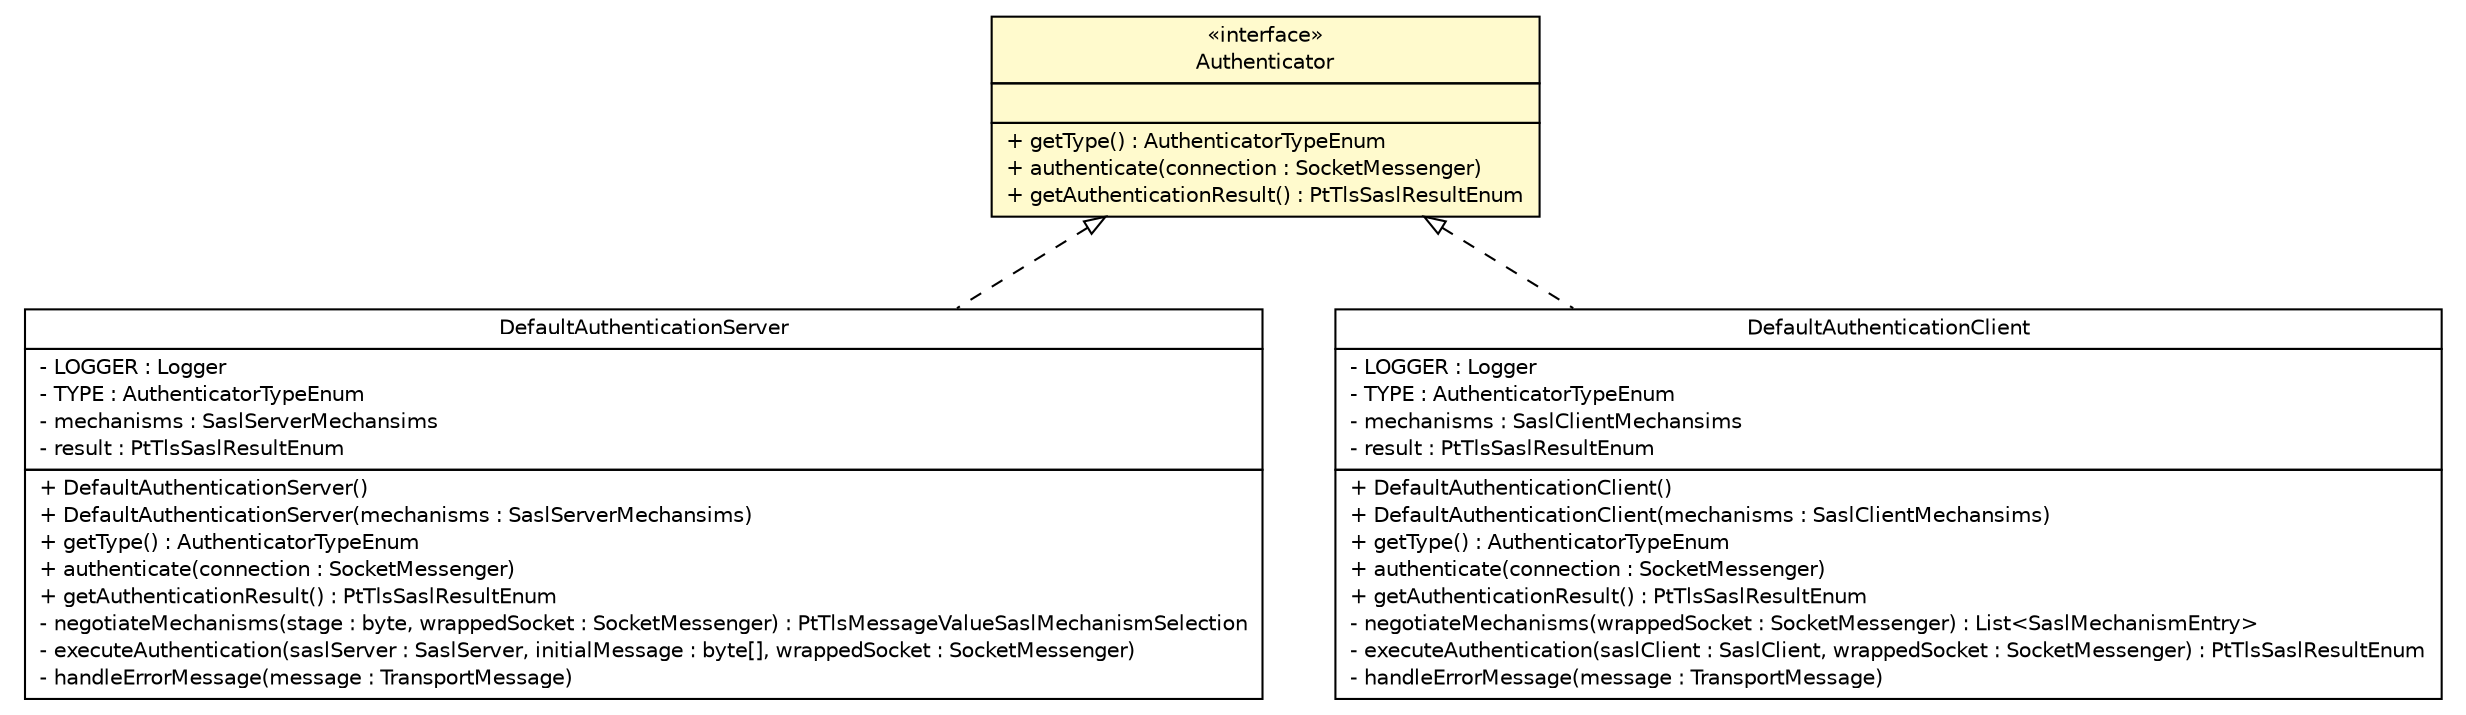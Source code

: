 #!/usr/local/bin/dot
#
# Class diagram 
# Generated by UMLGraph version R5_6 (http://www.umlgraph.org/)
#

digraph G {
	edge [fontname="Helvetica",fontsize=10,labelfontname="Helvetica",labelfontsize=10];
	node [fontname="Helvetica",fontsize=10,shape=plaintext];
	nodesep=0.25;
	ranksep=0.5;
	// org.ietf.nea.pt.socket.Authenticator
	c230 [label=<<table title="org.ietf.nea.pt.socket.Authenticator" border="0" cellborder="1" cellspacing="0" cellpadding="2" port="p" bgcolor="lemonChiffon" href="./Authenticator.html">
		<tr><td><table border="0" cellspacing="0" cellpadding="1">
<tr><td align="center" balign="center"> &#171;interface&#187; </td></tr>
<tr><td align="center" balign="center"> Authenticator </td></tr>
		</table></td></tr>
		<tr><td><table border="0" cellspacing="0" cellpadding="1">
<tr><td align="left" balign="left">  </td></tr>
		</table></td></tr>
		<tr><td><table border="0" cellspacing="0" cellpadding="1">
<tr><td align="left" balign="left"> + getType() : AuthenticatorTypeEnum </td></tr>
<tr><td align="left" balign="left"> + authenticate(connection : SocketMessenger) </td></tr>
<tr><td align="left" balign="left"> + getAuthenticationResult() : PtTlsSaslResultEnum </td></tr>
		</table></td></tr>
		</table>>, URL="./Authenticator.html", fontname="Helvetica", fontcolor="black", fontsize=10.0];
	// org.ietf.nea.pt.socket.simple.DefaultAuthenticationServer
	c236 [label=<<table title="org.ietf.nea.pt.socket.simple.DefaultAuthenticationServer" border="0" cellborder="1" cellspacing="0" cellpadding="2" port="p" href="./simple/DefaultAuthenticationServer.html">
		<tr><td><table border="0" cellspacing="0" cellpadding="1">
<tr><td align="center" balign="center"> DefaultAuthenticationServer </td></tr>
		</table></td></tr>
		<tr><td><table border="0" cellspacing="0" cellpadding="1">
<tr><td align="left" balign="left"> - LOGGER : Logger </td></tr>
<tr><td align="left" balign="left"> - TYPE : AuthenticatorTypeEnum </td></tr>
<tr><td align="left" balign="left"> - mechanisms : SaslServerMechansims </td></tr>
<tr><td align="left" balign="left"> - result : PtTlsSaslResultEnum </td></tr>
		</table></td></tr>
		<tr><td><table border="0" cellspacing="0" cellpadding="1">
<tr><td align="left" balign="left"> + DefaultAuthenticationServer() </td></tr>
<tr><td align="left" balign="left"> + DefaultAuthenticationServer(mechanisms : SaslServerMechansims) </td></tr>
<tr><td align="left" balign="left"> + getType() : AuthenticatorTypeEnum </td></tr>
<tr><td align="left" balign="left"> + authenticate(connection : SocketMessenger) </td></tr>
<tr><td align="left" balign="left"> + getAuthenticationResult() : PtTlsSaslResultEnum </td></tr>
<tr><td align="left" balign="left"> - negotiateMechanisms(stage : byte, wrappedSocket : SocketMessenger) : PtTlsMessageValueSaslMechanismSelection </td></tr>
<tr><td align="left" balign="left"> - executeAuthentication(saslServer : SaslServer, initialMessage : byte[], wrappedSocket : SocketMessenger) </td></tr>
<tr><td align="left" balign="left"> - handleErrorMessage(message : TransportMessage) </td></tr>
		</table></td></tr>
		</table>>, URL="./simple/DefaultAuthenticationServer.html", fontname="Helvetica", fontcolor="black", fontsize=10.0];
	// org.ietf.nea.pt.socket.simple.DefaultAuthenticationClient
	c238 [label=<<table title="org.ietf.nea.pt.socket.simple.DefaultAuthenticationClient" border="0" cellborder="1" cellspacing="0" cellpadding="2" port="p" href="./simple/DefaultAuthenticationClient.html">
		<tr><td><table border="0" cellspacing="0" cellpadding="1">
<tr><td align="center" balign="center"> DefaultAuthenticationClient </td></tr>
		</table></td></tr>
		<tr><td><table border="0" cellspacing="0" cellpadding="1">
<tr><td align="left" balign="left"> - LOGGER : Logger </td></tr>
<tr><td align="left" balign="left"> - TYPE : AuthenticatorTypeEnum </td></tr>
<tr><td align="left" balign="left"> - mechanisms : SaslClientMechansims </td></tr>
<tr><td align="left" balign="left"> - result : PtTlsSaslResultEnum </td></tr>
		</table></td></tr>
		<tr><td><table border="0" cellspacing="0" cellpadding="1">
<tr><td align="left" balign="left"> + DefaultAuthenticationClient() </td></tr>
<tr><td align="left" balign="left"> + DefaultAuthenticationClient(mechanisms : SaslClientMechansims) </td></tr>
<tr><td align="left" balign="left"> + getType() : AuthenticatorTypeEnum </td></tr>
<tr><td align="left" balign="left"> + authenticate(connection : SocketMessenger) </td></tr>
<tr><td align="left" balign="left"> + getAuthenticationResult() : PtTlsSaslResultEnum </td></tr>
<tr><td align="left" balign="left"> - negotiateMechanisms(wrappedSocket : SocketMessenger) : List&lt;SaslMechanismEntry&gt; </td></tr>
<tr><td align="left" balign="left"> - executeAuthentication(saslClient : SaslClient, wrappedSocket : SocketMessenger) : PtTlsSaslResultEnum </td></tr>
<tr><td align="left" balign="left"> - handleErrorMessage(message : TransportMessage) </td></tr>
		</table></td></tr>
		</table>>, URL="./simple/DefaultAuthenticationClient.html", fontname="Helvetica", fontcolor="black", fontsize=10.0];
	//org.ietf.nea.pt.socket.simple.DefaultAuthenticationServer implements org.ietf.nea.pt.socket.Authenticator
	c230:p -> c236:p [dir=back,arrowtail=empty,style=dashed];
	//org.ietf.nea.pt.socket.simple.DefaultAuthenticationClient implements org.ietf.nea.pt.socket.Authenticator
	c230:p -> c238:p [dir=back,arrowtail=empty,style=dashed];
}

